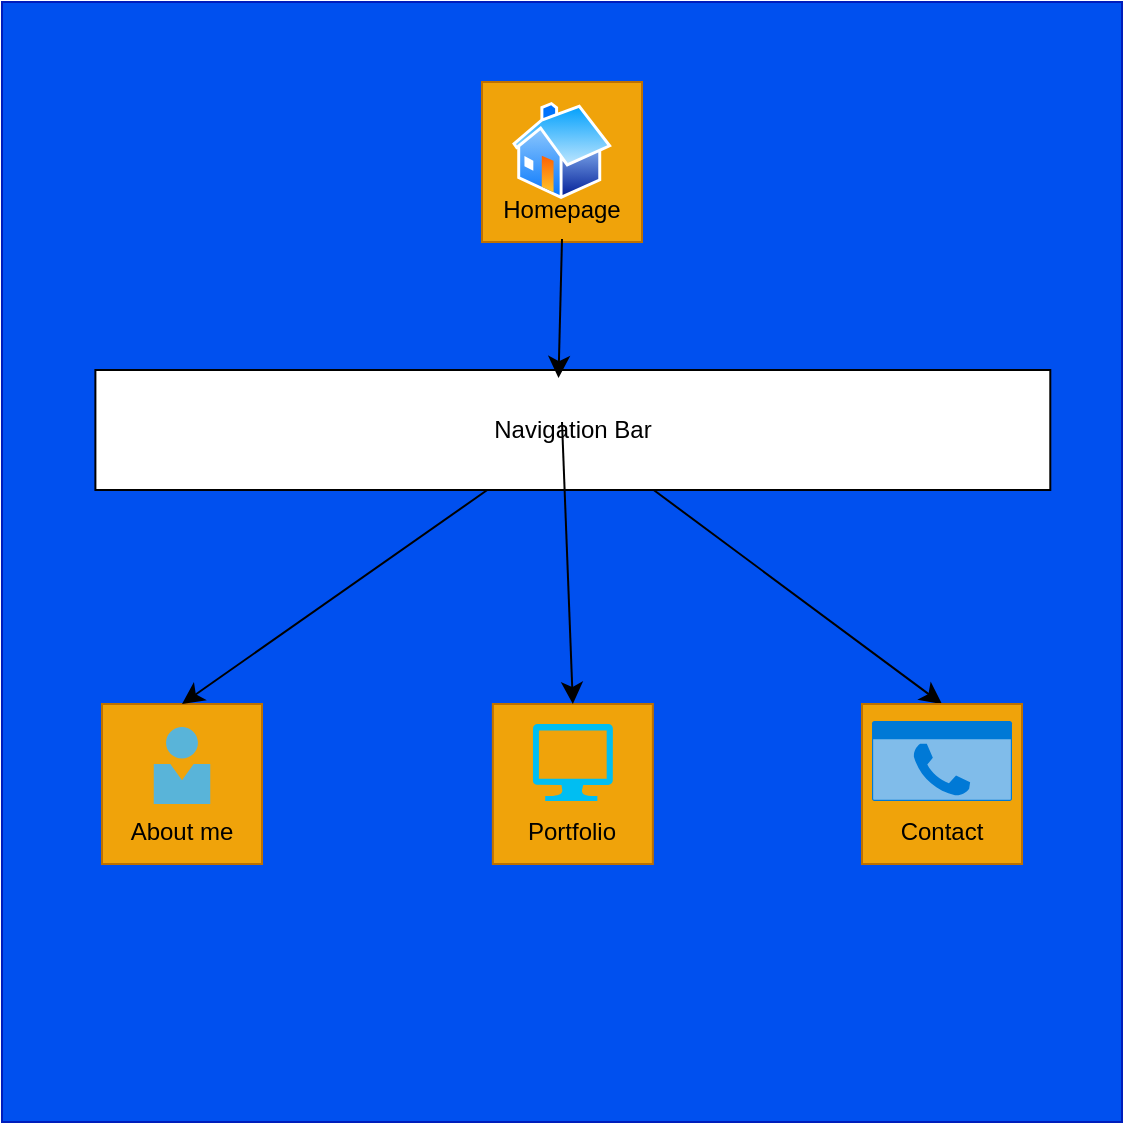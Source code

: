 <mxfile version="28.0.4">
  <diagram name="Page-1" id="JMiJDW7goolvFvnR_LRG">
    <mxGraphModel dx="1901" dy="1213" grid="1" gridSize="10" guides="1" tooltips="1" connect="1" arrows="1" fold="1" page="1" pageScale="1" pageWidth="850" pageHeight="1100" math="0" shadow="0">
      <root>
        <mxCell id="0" />
        <mxCell id="1" parent="0" />
        <mxCell id="w2oSPfSdLmp6zHzQ9DWl-1" value="" style="whiteSpace=wrap;html=1;aspect=fixed;fillColor=#0050ef;fontColor=#ffffff;strokeColor=#001DBC;" vertex="1" parent="1">
          <mxGeometry x="80" y="160" width="560" height="560" as="geometry" />
        </mxCell>
        <mxCell id="w2oSPfSdLmp6zHzQ9DWl-6" value="" style="group" vertex="1" connectable="0" parent="1">
          <mxGeometry x="320" y="200" width="80" height="80" as="geometry" />
        </mxCell>
        <mxCell id="w2oSPfSdLmp6zHzQ9DWl-2" value="" style="whiteSpace=wrap;html=1;aspect=fixed;fillColor=light-dark(#F0A30A,#FFFFFF);fontColor=#000000;strokeColor=#BD7000;" vertex="1" parent="w2oSPfSdLmp6zHzQ9DWl-6">
          <mxGeometry width="80" height="80" as="geometry" />
        </mxCell>
        <mxCell id="w2oSPfSdLmp6zHzQ9DWl-4" value="Homepage" style="text;html=1;align=center;verticalAlign=middle;whiteSpace=wrap;rounded=0;fillColor=none;fontColor=light-dark(#000000,#000000);" vertex="1" parent="w2oSPfSdLmp6zHzQ9DWl-6">
          <mxGeometry x="10" y="48.5" width="60" height="30" as="geometry" />
        </mxCell>
        <mxCell id="w2oSPfSdLmp6zHzQ9DWl-5" value="" style="image;aspect=fixed;perimeter=ellipsePerimeter;html=1;align=center;shadow=0;dashed=0;spacingTop=3;image=img/lib/active_directory/home.svg;" vertex="1" parent="w2oSPfSdLmp6zHzQ9DWl-6">
          <mxGeometry x="15" y="10" width="50" height="48.5" as="geometry" />
        </mxCell>
        <mxCell id="w2oSPfSdLmp6zHzQ9DWl-11" value="" style="group" vertex="1" connectable="0" parent="1">
          <mxGeometry x="105" y="344" width="510" height="60" as="geometry" />
        </mxCell>
        <mxCell id="w2oSPfSdLmp6zHzQ9DWl-8" value="&lt;font style=&quot;color: light-dark(rgb(0, 0, 0), rgb(0, 0, 0));&quot;&gt;Navigation Bar&lt;/font&gt;" style="rounded=0;whiteSpace=wrap;html=1;fillColor=light-dark(#FFFFFF,#FFFFFF);" vertex="1" parent="w2oSPfSdLmp6zHzQ9DWl-11">
          <mxGeometry x="21.702" width="477.447" height="60" as="geometry" />
        </mxCell>
        <mxCell id="w2oSPfSdLmp6zHzQ9DWl-10" value="" style="shape=image;html=1;verticalAlign=top;verticalLabelPosition=bottom;labelBackgroundColor=#ffffff;imageAspect=0;aspect=fixed;image=https://icons.diagrams.net/icon-cache1/bitsies_-2960/Application-1398.svg" vertex="1" parent="w2oSPfSdLmp6zHzQ9DWl-11">
          <mxGeometry x="45.001" y="11" width="38" height="38" as="geometry" />
        </mxCell>
        <mxCell id="w2oSPfSdLmp6zHzQ9DWl-13" style="edgeStyle=none;curved=0;rounded=0;orthogonalLoop=1;jettySize=auto;html=1;exitX=0.5;exitY=1;exitDx=0;exitDy=0;entryX=0.485;entryY=0.067;entryDx=0;entryDy=0;entryPerimeter=0;fontSize=12;startSize=8;endSize=8;" edge="1" parent="1" source="w2oSPfSdLmp6zHzQ9DWl-4" target="w2oSPfSdLmp6zHzQ9DWl-8">
          <mxGeometry relative="1" as="geometry" />
        </mxCell>
        <mxCell id="w2oSPfSdLmp6zHzQ9DWl-14" value="" style="group" vertex="1" connectable="0" parent="1">
          <mxGeometry x="130" y="511" width="80" height="80" as="geometry" />
        </mxCell>
        <mxCell id="w2oSPfSdLmp6zHzQ9DWl-15" value="" style="whiteSpace=wrap;html=1;aspect=fixed;fillColor=light-dark(#F0A30A,#FFFFFF);fontColor=#000000;strokeColor=#BD7000;" vertex="1" parent="w2oSPfSdLmp6zHzQ9DWl-14">
          <mxGeometry width="80" height="80" as="geometry" />
        </mxCell>
        <mxCell id="w2oSPfSdLmp6zHzQ9DWl-16" value="About me" style="text;html=1;align=center;verticalAlign=middle;whiteSpace=wrap;rounded=0;fillColor=none;fontColor=light-dark(#000000,#000000);" vertex="1" parent="w2oSPfSdLmp6zHzQ9DWl-14">
          <mxGeometry x="10" y="50" width="60" height="28.5" as="geometry" />
        </mxCell>
        <mxCell id="w2oSPfSdLmp6zHzQ9DWl-19" value="" style="image;sketch=0;aspect=fixed;html=1;points=[];align=center;fontSize=12;image=img/lib/mscae/Person.svg;" vertex="1" parent="w2oSPfSdLmp6zHzQ9DWl-14">
          <mxGeometry x="25.75" y="11.49" width="28.5" height="38.51" as="geometry" />
        </mxCell>
        <mxCell id="w2oSPfSdLmp6zHzQ9DWl-23" value="" style="edgeStyle=none;curved=1;rounded=0;orthogonalLoop=1;jettySize=auto;html=1;fontSize=12;startSize=8;endSize=8;entryX=0.5;entryY=0;entryDx=0;entryDy=0;" edge="1" parent="1" source="w2oSPfSdLmp6zHzQ9DWl-8" target="w2oSPfSdLmp6zHzQ9DWl-15">
          <mxGeometry relative="1" as="geometry">
            <mxPoint x="360.853" y="500" as="targetPoint" />
          </mxGeometry>
        </mxCell>
        <mxCell id="w2oSPfSdLmp6zHzQ9DWl-25" value="" style="group" vertex="1" connectable="0" parent="1">
          <mxGeometry x="325.43" y="511" width="80" height="80" as="geometry" />
        </mxCell>
        <mxCell id="w2oSPfSdLmp6zHzQ9DWl-26" value="" style="whiteSpace=wrap;html=1;aspect=fixed;fillColor=light-dark(#F0A30A,#FFFFFF);fontColor=#000000;strokeColor=#BD7000;" vertex="1" parent="w2oSPfSdLmp6zHzQ9DWl-25">
          <mxGeometry width="80" height="80" as="geometry" />
        </mxCell>
        <mxCell id="w2oSPfSdLmp6zHzQ9DWl-27" value="Portfolio" style="text;html=1;align=center;verticalAlign=middle;whiteSpace=wrap;rounded=0;fillColor=none;fontColor=light-dark(#000000,#000000);" vertex="1" parent="w2oSPfSdLmp6zHzQ9DWl-25">
          <mxGeometry x="10" y="48.5" width="60" height="30" as="geometry" />
        </mxCell>
        <mxCell id="w2oSPfSdLmp6zHzQ9DWl-29" value="" style="verticalLabelPosition=bottom;html=1;verticalAlign=top;align=center;strokeColor=none;fillColor=#00BEF2;shape=mxgraph.azure.computer;pointerEvents=1;" vertex="1" parent="w2oSPfSdLmp6zHzQ9DWl-25">
          <mxGeometry x="20" y="10" width="40" height="38.5" as="geometry" />
        </mxCell>
        <mxCell id="w2oSPfSdLmp6zHzQ9DWl-30" value="" style="edgeStyle=none;curved=1;rounded=0;orthogonalLoop=1;jettySize=auto;html=1;fontSize=12;startSize=8;endSize=8;entryX=0.5;entryY=0;entryDx=0;entryDy=0;" edge="1" parent="1" source="w2oSPfSdLmp6zHzQ9DWl-8" target="w2oSPfSdLmp6zHzQ9DWl-32">
          <mxGeometry relative="1" as="geometry" />
        </mxCell>
        <mxCell id="w2oSPfSdLmp6zHzQ9DWl-31" value="" style="group" vertex="1" connectable="0" parent="1">
          <mxGeometry x="510" y="511" width="80" height="80" as="geometry" />
        </mxCell>
        <mxCell id="w2oSPfSdLmp6zHzQ9DWl-32" value="" style="whiteSpace=wrap;html=1;aspect=fixed;fillColor=light-dark(#F0A30A,#FFFFFF);fontColor=#000000;strokeColor=#BD7000;" vertex="1" parent="w2oSPfSdLmp6zHzQ9DWl-31">
          <mxGeometry width="80" height="80" as="geometry" />
        </mxCell>
        <mxCell id="w2oSPfSdLmp6zHzQ9DWl-33" value="Contact" style="text;html=1;align=center;verticalAlign=middle;whiteSpace=wrap;rounded=0;fillColor=none;fontColor=light-dark(#000000,#000000);" vertex="1" parent="w2oSPfSdLmp6zHzQ9DWl-31">
          <mxGeometry x="10" y="48.5" width="60" height="30" as="geometry" />
        </mxCell>
        <mxCell id="w2oSPfSdLmp6zHzQ9DWl-38" value="" style="html=1;whiteSpace=wrap;strokeColor=none;fillColor=#0079D6;labelPosition=center;verticalLabelPosition=middle;verticalAlign=top;align=center;fontSize=12;outlineConnect=0;spacingTop=-6;fontColor=#FFFFFF;sketch=0;shape=mxgraph.sitemap.contact_us;" vertex="1" parent="w2oSPfSdLmp6zHzQ9DWl-31">
          <mxGeometry x="5" y="8.5" width="70" height="40" as="geometry" />
        </mxCell>
        <mxCell id="w2oSPfSdLmp6zHzQ9DWl-37" value="" style="edgeStyle=none;curved=1;rounded=0;orthogonalLoop=1;jettySize=auto;html=1;fontSize=12;startSize=8;endSize=8;entryX=0.5;entryY=0;entryDx=0;entryDy=0;" edge="1" parent="1" target="w2oSPfSdLmp6zHzQ9DWl-26">
          <mxGeometry relative="1" as="geometry">
            <mxPoint x="360" y="370" as="sourcePoint" />
            <mxPoint x="475" y="420" as="targetPoint" />
          </mxGeometry>
        </mxCell>
      </root>
    </mxGraphModel>
  </diagram>
</mxfile>
